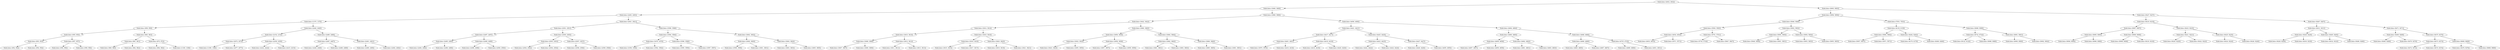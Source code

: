 digraph G{
1529494473 [label="Node{data=[4932, 4932]}"]
1529494473 -> 24717700
24717700 [label="Node{data=[3606, 3606]}"]
24717700 -> 1544229833
1544229833 [label="Node{data=[2493, 2493]}"]
1544229833 -> 2019941703
2019941703 [label="Node{data=[1375, 1375]}"]
2019941703 -> 1922782705
1922782705 [label="Node{data=[959, 959]}"]
1922782705 -> 979789615
979789615 [label="Node{data=[955, 955]}"]
979789615 -> 1048035057
1048035057 [label="Node{data=[953, 953]}"]
1048035057 -> 1756287901
1756287901 [label="Node{data=[952, 952]}"]
1048035057 -> 1077032868
1077032868 [label="Node{data=[954, 954]}"]
979789615 -> 1239707538
1239707538 [label="Node{data=[957, 957]}"]
1239707538 -> 1256706153
1256706153 [label="Node{data=[956, 956]}"]
1239707538 -> 1422639251
1422639251 [label="Node{data=[958, 958]}"]
1922782705 -> 85279417
85279417 [label="Node{data=[963, 963]}"]
85279417 -> 1877423478
1877423478 [label="Node{data=[961, 961]}"]
1877423478 -> 460838011
460838011 [label="Node{data=[960, 960]}"]
1877423478 -> 288506078
288506078 [label="Node{data=[962, 962]}"]
85279417 -> 1042143435
1042143435 [label="Node{data=[972, 972]}"]
1042143435 -> 1753679611
1753679611 [label="Node{data=[964, 964]}"]
1042143435 -> 1308021660
1308021660 [label="Node{data=[1169, 1169]}"]
2019941703 -> 1321291340
1321291340 [label="Node{data=[2440, 2440]}"]
1321291340 -> 508169439
508169439 [label="Node{data=[2152, 2152]}"]
508169439 -> 1319792947
1319792947 [label="Node{data=[2072, 2072]}"]
1319792947 -> 901460297
901460297 [label="Node{data=[1390, 1390]}"]
1319792947 -> 1909242524
1909242524 [label="Node{data=[2077, 2077]}"]
508169439 -> 1060007054
1060007054 [label="Node{data=[2259, 2259]}"]
1060007054 -> 579908017
579908017 [label="Node{data=[2222, 2222]}"]
1060007054 -> 1322122707
1322122707 [label="Node{data=[2415, 2415]}"]
1321291340 -> 1522644684
1522644684 [label="Node{data=[2489, 2489]}"]
1522644684 -> 373811974
373811974 [label="Node{data=[2487, 2487]}"]
373811974 -> 838720838
838720838 [label="Node{data=[2449, 2449]}"]
373811974 -> 285187535
285187535 [label="Node{data=[2488, 2488]}"]
1522644684 -> 1205812938
1205812938 [label="Node{data=[2491, 2491]}"]
1205812938 -> 1852437228
1852437228 [label="Node{data=[2490, 2490]}"]
1205812938 -> 832640394
832640394 [label="Node{data=[2492, 2492]}"]
1544229833 -> 1566369684
1566369684 [label="Node{data=[2921, 2921]}"]
1566369684 -> 1674296219
1674296219 [label="Node{data=[2501, 2501]}"]
1674296219 -> 1117051804
1117051804 [label="Node{data=[2497, 2497]}"]
1117051804 -> 2074118913
2074118913 [label="Node{data=[2495, 2495]}"]
2074118913 -> 1106949030
1106949030 [label="Node{data=[2494, 2494]}"]
2074118913 -> 2144591713
2144591713 [label="Node{data=[2496, 2496]}"]
1117051804 -> 469742396
469742396 [label="Node{data=[2499, 2499]}"]
469742396 -> 1694030785
1694030785 [label="Node{data=[2498, 2498]}"]
469742396 -> 1888170875
1888170875 [label="Node{data=[2500, 2500]}"]
1674296219 -> 297976540
297976540 [label="Node{data=[2505, 2505]}"]
297976540 -> 2009265547
2009265547 [label="Node{data=[2503, 2503]}"]
2009265547 -> 1430654561
1430654561 [label="Node{data=[2502, 2502]}"]
2009265547 -> 2088759129
2088759129 [label="Node{data=[2504, 2504]}"]
297976540 -> 2074871336
2074871336 [label="Node{data=[2507, 2507]}"]
2074871336 -> 463657595
463657595 [label="Node{data=[2506, 2506]}"]
2074871336 -> 2121464424
2121464424 [label="Node{data=[2508, 2508]}"]
1566369684 -> 2104809432
2104809432 [label="Node{data=[3598, 3598]}"]
2104809432 -> 1718747928
1718747928 [label="Node{data=[3594, 3594]}"]
1718747928 -> 1804496047
1804496047 [label="Node{data=[3470, 3470]}"]
1804496047 -> 46561804
46561804 [label="Node{data=[3356, 3356]}"]
1804496047 -> 1507309467
1507309467 [label="Node{data=[3592, 3592]}"]
1718747928 -> 801838458
801838458 [label="Node{data=[3596, 3596]}"]
801838458 -> 926478136
926478136 [label="Node{data=[3595, 3595]}"]
801838458 -> 111142345
111142345 [label="Node{data=[3597, 3597]}"]
2104809432 -> 1645277678
1645277678 [label="Node{data=[3602, 3602]}"]
1645277678 -> 352802835
352802835 [label="Node{data=[3600, 3600]}"]
352802835 -> 1706439844
1706439844 [label="Node{data=[3599, 3599]}"]
352802835 -> 478033014
478033014 [label="Node{data=[3601, 3601]}"]
1645277678 -> 2030320022
2030320022 [label="Node{data=[3604, 3604]}"]
2030320022 -> 1458319717
1458319717 [label="Node{data=[3603, 3603]}"]
2030320022 -> 44776456
44776456 [label="Node{data=[3605, 3605]}"]
24717700 -> 1864066479
1864066479 [label="Node{data=[3969, 3969]}"]
1864066479 -> 931866963
931866963 [label="Node{data=[3622, 3622]}"]
931866963 -> 14373342
14373342 [label="Node{data=[3614, 3614]}"]
14373342 -> 1540056753
1540056753 [label="Node{data=[3610, 3610]}"]
1540056753 -> 1867073146
1867073146 [label="Node{data=[3608, 3608]}"]
1867073146 -> 31861617
31861617 [label="Node{data=[3607, 3607]}"]
1867073146 -> 1533660978
1533660978 [label="Node{data=[3609, 3609]}"]
1540056753 -> 1536676864
1536676864 [label="Node{data=[3612, 3612]}"]
1536676864 -> 2118661022
2118661022 [label="Node{data=[3611, 3611]}"]
1536676864 -> 1313157765
1313157765 [label="Node{data=[3613, 3613]}"]
14373342 -> 1530950688
1530950688 [label="Node{data=[3618, 3618]}"]
1530950688 -> 1049795740
1049795740 [label="Node{data=[3616, 3616]}"]
1049795740 -> 33135635
33135635 [label="Node{data=[3615, 3615]}"]
1049795740 -> 1716475827
1716475827 [label="Node{data=[3617, 3617]}"]
1530950688 -> 1056362030
1056362030 [label="Node{data=[3620, 3620]}"]
1056362030 -> 346735376
346735376 [label="Node{data=[3619, 3619]}"]
1056362030 -> 1501486226
1501486226 [label="Node{data=[3621, 3621]}"]
931866963 -> 1167129281
1167129281 [label="Node{data=[3660, 3660]}"]
1167129281 -> 1302322147
1302322147 [label="Node{data=[3656, 3656]}"]
1302322147 -> 258941699
258941699 [label="Node{data=[3632, 3632]}"]
258941699 -> 551220272
551220272 [label="Node{data=[3623, 3623]}"]
258941699 -> 1658733592
1658733592 [label="Node{data=[3655, 3655]}"]
1302322147 -> 1361955683
1361955683 [label="Node{data=[3658, 3658]}"]
1361955683 -> 657235326
657235326 [label="Node{data=[3657, 3657]}"]
1361955683 -> 1352697567
1352697567 [label="Node{data=[3659, 3659]}"]
1167129281 -> 1087305303
1087305303 [label="Node{data=[3664, 3664]}"]
1087305303 -> 2131184638
2131184638 [label="Node{data=[3662, 3662]}"]
2131184638 -> 1006890509
1006890509 [label="Node{data=[3661, 3661]}"]
2131184638 -> 1757483308
1757483308 [label="Node{data=[3663, 3663]}"]
1087305303 -> 1594506797
1594506797 [label="Node{data=[3666, 3666]}"]
1594506797 -> 437769865
437769865 [label="Node{data=[3665, 3665]}"]
1594506797 -> 969351232
969351232 [label="Node{data=[3691, 3691]}"]
1864066479 -> 1500450341
1500450341 [label="Node{data=[4656, 4656]}"]
1500450341 -> 1469753459
1469753459 [label="Node{data=[4421, 4421]}"]
1469753459 -> 1939709847
1939709847 [label="Node{data=[4417, 4417]}"]
1939709847 -> 1943561348
1943561348 [label="Node{data=[4401, 4401]}"]
1943561348 -> 1390891772
1390891772 [label="Node{data=[3970, 3970]}"]
1943561348 -> 1354543587
1354543587 [label="Node{data=[4416, 4416]}"]
1939709847 -> 1338174788
1338174788 [label="Node{data=[4419, 4419]}"]
1338174788 -> 2140032124
2140032124 [label="Node{data=[4418, 4418]}"]
1338174788 -> 395739587
395739587 [label="Node{data=[4420, 4420]}"]
1469753459 -> 579869051
579869051 [label="Node{data=[4425, 4425]}"]
579869051 -> 2061531296
2061531296 [label="Node{data=[4423, 4423]}"]
2061531296 -> 1996498476
1996498476 [label="Node{data=[4422, 4422]}"]
2061531296 -> 1413167510
1413167510 [label="Node{data=[4424, 4424]}"]
579869051 -> 1992468907
1992468907 [label="Node{data=[4427, 4427]}"]
1992468907 -> 253684395
253684395 [label="Node{data=[4426, 4426]}"]
1992468907 -> 2044304418
2044304418 [label="Node{data=[4655, 4655]}"]
1500450341 -> 1956904198
1956904198 [label="Node{data=[4664, 4664]}"]
1956904198 -> 399478216
399478216 [label="Node{data=[4660, 4660]}"]
399478216 -> 1870423592
1870423592 [label="Node{data=[4658, 4658]}"]
1870423592 -> 1517412201
1517412201 [label="Node{data=[4657, 4657]}"]
1870423592 -> 827413228
827413228 [label="Node{data=[4659, 4659]}"]
399478216 -> 1511733443
1511733443 [label="Node{data=[4662, 4662]}"]
1511733443 -> 1457145998
1457145998 [label="Node{data=[4661, 4661]}"]
1511733443 -> 42229675
42229675 [label="Node{data=[4663, 4663]}"]
1956904198 -> 972667685
972667685 [label="Node{data=[4668, 4668]}"]
972667685 -> 975651321
975651321 [label="Node{data=[4666, 4666]}"]
975651321 -> 1044242443
1044242443 [label="Node{data=[4665, 4665]}"]
975651321 -> 518293856
518293856 [label="Node{data=[4667, 4667]}"]
972667685 -> 1781545226
1781545226 [label="Node{data=[4735, 4735]}"]
1781545226 -> 1779991868
1779991868 [label="Node{data=[4669, 4669]}"]
1781545226 -> 997465548
997465548 [label="Node{data=[4931, 4931]}"]
1529494473 -> 31534155
31534155 [label="Node{data=[9093, 9093]}"]
31534155 -> 1785900308
1785900308 [label="Node{data=[5856, 5856]}"]
1785900308 -> 1148052483
1148052483 [label="Node{data=[5848, 5848]}"]
1148052483 -> 1609308991
1609308991 [label="Node{data=[5583, 5583]}"]
1609308991 -> 1474820093
1474820093 [label="Node{data=[4934, 4934]}"]
1474820093 -> 679668248
679668248 [label="Node{data=[4933, 4933]}"]
1474820093 -> 56909559
56909559 [label="Node{data=[5571, 5571]}"]
1609308991 -> 1022269511
1022269511 [label="Node{data=[5751, 5751]}"]
1022269511 -> 1423890488
1423890488 [label="Node{data=[5734, 5734]}"]
1022269511 -> 1798515345
1798515345 [label="Node{data=[5847, 5847]}"]
1148052483 -> 1241600742
1241600742 [label="Node{data=[5852, 5852]}"]
1241600742 -> 40224577
40224577 [label="Node{data=[5850, 5850]}"]
40224577 -> 551079981
551079981 [label="Node{data=[5849, 5849]}"]
40224577 -> 1380782341
1380782341 [label="Node{data=[5851, 5851]}"]
1241600742 -> 303824840
303824840 [label="Node{data=[5854, 5854]}"]
303824840 -> 1055419653
1055419653 [label="Node{data=[5853, 5853]}"]
303824840 -> 1482136397
1482136397 [label="Node{data=[5855, 5855]}"]
1785900308 -> 1646816379
1646816379 [label="Node{data=[7553, 7553]}"]
1646816379 -> 788539977
788539977 [label="Node{data=[6139, 6139]}"]
788539977 -> 1383983849
1383983849 [label="Node{data=[5894, 5894]}"]
1383983849 -> 907316760
907316760 [label="Node{data=[5857, 5857]}"]
1383983849 -> 402552597
402552597 [label="Node{data=[5971, 5971]}"]
788539977 -> 964842945
964842945 [label="Node{data=[6262, 6262]}"]
964842945 -> 76925626
76925626 [label="Node{data=[6170, 6170]}"]
964842945 -> 375648382
375648382 [label="Node{data=[6266, 6266]}"]
1646816379 -> 1916889976
1916889976 [label="Node{data=[9089, 9089]}"]
1916889976 -> 1506153644
1506153644 [label="Node{data=[8732, 8732]}"]
1506153644 -> 1932318004
1932318004 [label="Node{data=[8122, 8122]}"]
1506153644 -> 2059741999
2059741999 [label="Node{data=[9088, 9088]}"]
1916889976 -> 61244836
61244836 [label="Node{data=[9091, 9091]}"]
61244836 -> 1781301768
1781301768 [label="Node{data=[9090, 9090]}"]
61244836 -> 2134671116
2134671116 [label="Node{data=[9092, 9092]}"]
31534155 -> 745779095
745779095 [label="Node{data=[9227, 9227]}"]
745779095 -> 458195992
458195992 [label="Node{data=[9219, 9219]}"]
458195992 -> 360540603
360540603 [label="Node{data=[9097, 9097]}"]
360540603 -> 161849351
161849351 [label="Node{data=[9095, 9095]}"]
161849351 -> 941337011
941337011 [label="Node{data=[9094, 9094]}"]
161849351 -> 1603503596
1603503596 [label="Node{data=[9096, 9096]}"]
360540603 -> 568139540
568139540 [label="Node{data=[9099, 9099]}"]
568139540 -> 98318000
98318000 [label="Node{data=[9098, 9098]}"]
568139540 -> 1617908105
1617908105 [label="Node{data=[9218, 9218]}"]
458195992 -> 596645005
596645005 [label="Node{data=[9223, 9223]}"]
596645005 -> 1794939476
1794939476 [label="Node{data=[9221, 9221]}"]
1794939476 -> 242309133
242309133 [label="Node{data=[9220, 9220]}"]
1794939476 -> 336110419
336110419 [label="Node{data=[9222, 9222]}"]
596645005 -> 924842275
924842275 [label="Node{data=[9225, 9225]}"]
924842275 -> 960494510
960494510 [label="Node{data=[9224, 9224]}"]
924842275 -> 1024093620
1024093620 [label="Node{data=[9226, 9226]}"]
745779095 -> 1825129341
1825129341 [label="Node{data=[9267, 9267]}"]
1825129341 -> 609708326
609708326 [label="Node{data=[9231, 9231]}"]
609708326 -> 1660097673
1660097673 [label="Node{data=[9229, 9229]}"]
1660097673 -> 217752238
217752238 [label="Node{data=[9228, 9228]}"]
1660097673 -> 714001127
714001127 [label="Node{data=[9230, 9230]}"]
609708326 -> 898599113
898599113 [label="Node{data=[9265, 9265]}"]
898599113 -> 1336051117
1336051117 [label="Node{data=[9232, 9232]}"]
898599113 -> 370454821
370454821 [label="Node{data=[9266, 9266]}"]
1825129341 -> 1251055858
1251055858 [label="Node{data=[9271, 9271]}"]
1251055858 -> 51484841
51484841 [label="Node{data=[9269, 9269]}"]
51484841 -> 1489369739
1489369739 [label="Node{data=[9268, 9268]}"]
51484841 -> 1810625839
1810625839 [label="Node{data=[9270, 9270]}"]
1251055858 -> 763082408
763082408 [label="Node{data=[9275, 9275]}"]
763082408 -> 572569470
572569470 [label="Node{data=[9273, 9273]}"]
572569470 -> 1430654995
1430654995 [label="Node{data=[9272, 9272]}"]
572569470 -> 1638974745
1638974745 [label="Node{data=[9274, 9274]}"]
763082408 -> 294580593
294580593 [label="Node{data=[9608, 9608]}"]
294580593 -> 917651321
917651321 [label="Node{data=[9276, 9276]}"]
294580593 -> 1402042164
1402042164 [label="Node{data=[9688, 9688]}"]
}